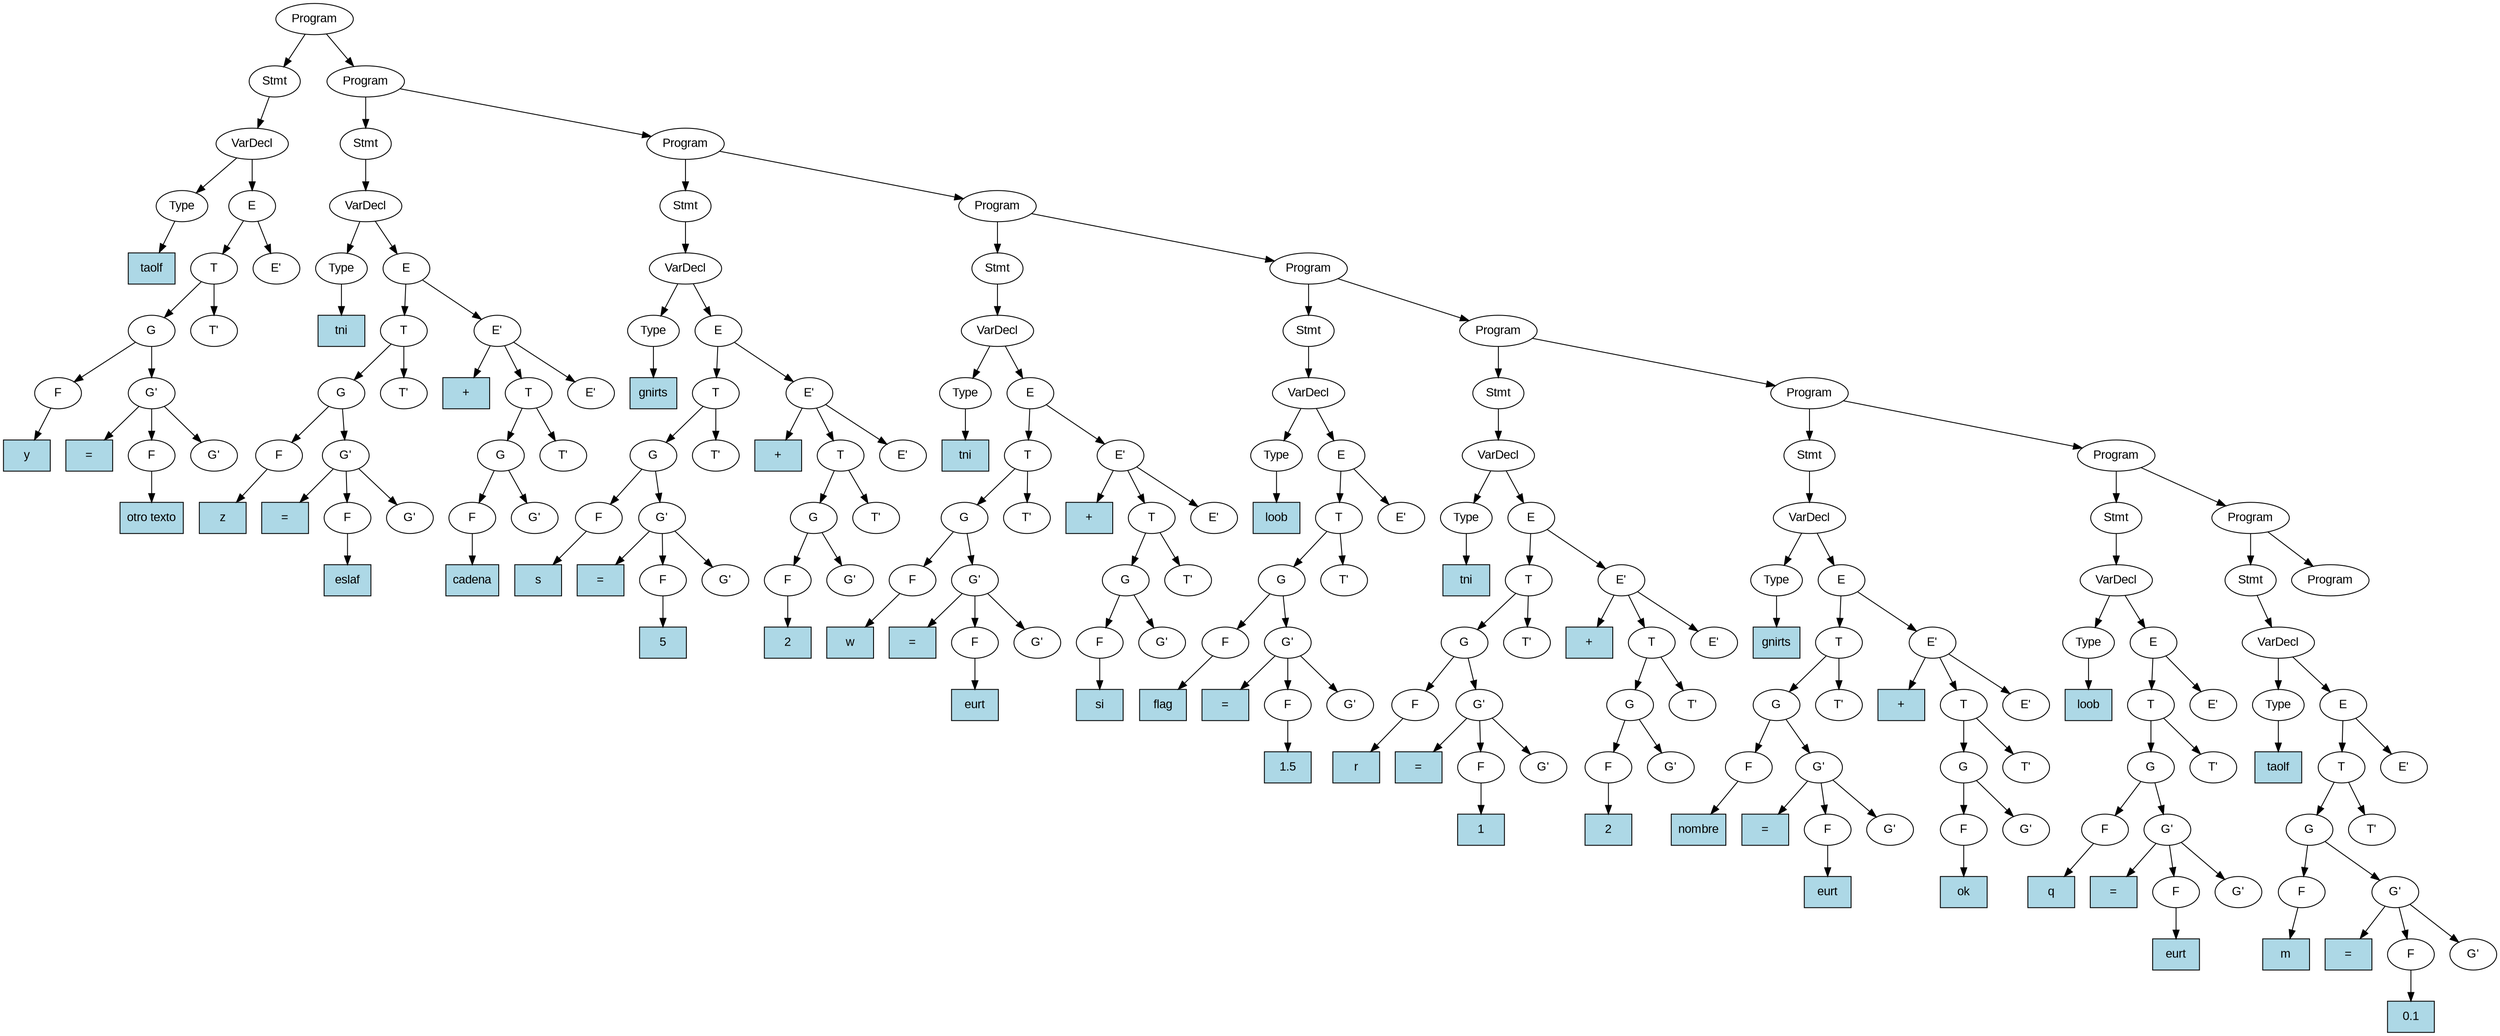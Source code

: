 digraph G {
  node [fontname=Arial];
  node0 [label="Program"];
  node1 [label="Stmt"];
  node0 -> node1;
  node2 [label="VarDecl"];
  node1 -> node2;
  node3 [label="Type"];
  node2 -> node3;
  node4 [label="taolf", style=filled, fillcolor=lightblue, shape=box];
  node3 -> node4;
  node5 [label="E"];
  node2 -> node5;
  node6 [label="T"];
  node5 -> node6;
  node7 [label="G"];
  node6 -> node7;
  node8 [label="F"];
  node7 -> node8;
  node9 [label="y", style=filled, fillcolor=lightblue, shape=box];
  node8 -> node9;
  node10 [label="G'"];
  node7 -> node10;
  node11 [label="=", style=filled, fillcolor=lightblue, shape=box];
  node10 -> node11;
  node12 [label="F"];
  node10 -> node12;
  node13 [label="otro texto", style=filled, fillcolor=lightblue, shape=box];
  node12 -> node13;
  node14 [label="G'"];
  node10 -> node14;
  node15 [label="T'"];
  node6 -> node15;
  node16 [label="E'"];
  node5 -> node16;
  node17 [label="Program"];
  node0 -> node17;
  node18 [label="Stmt"];
  node17 -> node18;
  node19 [label="VarDecl"];
  node18 -> node19;
  node20 [label="Type"];
  node19 -> node20;
  node21 [label="tni", style=filled, fillcolor=lightblue, shape=box];
  node20 -> node21;
  node22 [label="E"];
  node19 -> node22;
  node23 [label="T"];
  node22 -> node23;
  node24 [label="G"];
  node23 -> node24;
  node25 [label="F"];
  node24 -> node25;
  node26 [label="z", style=filled, fillcolor=lightblue, shape=box];
  node25 -> node26;
  node27 [label="G'"];
  node24 -> node27;
  node28 [label="=", style=filled, fillcolor=lightblue, shape=box];
  node27 -> node28;
  node29 [label="F"];
  node27 -> node29;
  node30 [label="eslaf", style=filled, fillcolor=lightblue, shape=box];
  node29 -> node30;
  node31 [label="G'"];
  node27 -> node31;
  node32 [label="T'"];
  node23 -> node32;
  node33 [label="E'"];
  node22 -> node33;
  node34 [label="+", style=filled, fillcolor=lightblue, shape=box];
  node33 -> node34;
  node35 [label="T"];
  node33 -> node35;
  node36 [label="G"];
  node35 -> node36;
  node37 [label="F"];
  node36 -> node37;
  node38 [label="cadena", style=filled, fillcolor=lightblue, shape=box];
  node37 -> node38;
  node39 [label="G'"];
  node36 -> node39;
  node40 [label="T'"];
  node35 -> node40;
  node41 [label="E'"];
  node33 -> node41;
  node42 [label="Program"];
  node17 -> node42;
  node43 [label="Stmt"];
  node42 -> node43;
  node44 [label="VarDecl"];
  node43 -> node44;
  node45 [label="Type"];
  node44 -> node45;
  node46 [label="gnirts", style=filled, fillcolor=lightblue, shape=box];
  node45 -> node46;
  node47 [label="E"];
  node44 -> node47;
  node48 [label="T"];
  node47 -> node48;
  node49 [label="G"];
  node48 -> node49;
  node50 [label="F"];
  node49 -> node50;
  node51 [label="s", style=filled, fillcolor=lightblue, shape=box];
  node50 -> node51;
  node52 [label="G'"];
  node49 -> node52;
  node53 [label="=", style=filled, fillcolor=lightblue, shape=box];
  node52 -> node53;
  node54 [label="F"];
  node52 -> node54;
  node55 [label="5", style=filled, fillcolor=lightblue, shape=box];
  node54 -> node55;
  node56 [label="G'"];
  node52 -> node56;
  node57 [label="T'"];
  node48 -> node57;
  node58 [label="E'"];
  node47 -> node58;
  node59 [label="+", style=filled, fillcolor=lightblue, shape=box];
  node58 -> node59;
  node60 [label="T"];
  node58 -> node60;
  node61 [label="G"];
  node60 -> node61;
  node62 [label="F"];
  node61 -> node62;
  node63 [label="2", style=filled, fillcolor=lightblue, shape=box];
  node62 -> node63;
  node64 [label="G'"];
  node61 -> node64;
  node65 [label="T'"];
  node60 -> node65;
  node66 [label="E'"];
  node58 -> node66;
  node67 [label="Program"];
  node42 -> node67;
  node68 [label="Stmt"];
  node67 -> node68;
  node69 [label="VarDecl"];
  node68 -> node69;
  node70 [label="Type"];
  node69 -> node70;
  node71 [label="tni", style=filled, fillcolor=lightblue, shape=box];
  node70 -> node71;
  node72 [label="E"];
  node69 -> node72;
  node73 [label="T"];
  node72 -> node73;
  node74 [label="G"];
  node73 -> node74;
  node75 [label="F"];
  node74 -> node75;
  node76 [label="w", style=filled, fillcolor=lightblue, shape=box];
  node75 -> node76;
  node77 [label="G'"];
  node74 -> node77;
  node78 [label="=", style=filled, fillcolor=lightblue, shape=box];
  node77 -> node78;
  node79 [label="F"];
  node77 -> node79;
  node80 [label="eurt", style=filled, fillcolor=lightblue, shape=box];
  node79 -> node80;
  node81 [label="G'"];
  node77 -> node81;
  node82 [label="T'"];
  node73 -> node82;
  node83 [label="E'"];
  node72 -> node83;
  node84 [label="+", style=filled, fillcolor=lightblue, shape=box];
  node83 -> node84;
  node85 [label="T"];
  node83 -> node85;
  node86 [label="G"];
  node85 -> node86;
  node87 [label="F"];
  node86 -> node87;
  node88 [label="si", style=filled, fillcolor=lightblue, shape=box];
  node87 -> node88;
  node89 [label="G'"];
  node86 -> node89;
  node90 [label="T'"];
  node85 -> node90;
  node91 [label="E'"];
  node83 -> node91;
  node92 [label="Program"];
  node67 -> node92;
  node93 [label="Stmt"];
  node92 -> node93;
  node94 [label="VarDecl"];
  node93 -> node94;
  node95 [label="Type"];
  node94 -> node95;
  node96 [label="loob", style=filled, fillcolor=lightblue, shape=box];
  node95 -> node96;
  node97 [label="E"];
  node94 -> node97;
  node98 [label="T"];
  node97 -> node98;
  node99 [label="G"];
  node98 -> node99;
  node100 [label="F"];
  node99 -> node100;
  node101 [label="flag", style=filled, fillcolor=lightblue, shape=box];
  node100 -> node101;
  node102 [label="G'"];
  node99 -> node102;
  node103 [label="=", style=filled, fillcolor=lightblue, shape=box];
  node102 -> node103;
  node104 [label="F"];
  node102 -> node104;
  node105 [label="1.5", style=filled, fillcolor=lightblue, shape=box];
  node104 -> node105;
  node106 [label="G'"];
  node102 -> node106;
  node107 [label="T'"];
  node98 -> node107;
  node108 [label="E'"];
  node97 -> node108;
  node109 [label="Program"];
  node92 -> node109;
  node110 [label="Stmt"];
  node109 -> node110;
  node111 [label="VarDecl"];
  node110 -> node111;
  node112 [label="Type"];
  node111 -> node112;
  node113 [label="tni", style=filled, fillcolor=lightblue, shape=box];
  node112 -> node113;
  node114 [label="E"];
  node111 -> node114;
  node115 [label="T"];
  node114 -> node115;
  node116 [label="G"];
  node115 -> node116;
  node117 [label="F"];
  node116 -> node117;
  node118 [label="r", style=filled, fillcolor=lightblue, shape=box];
  node117 -> node118;
  node119 [label="G'"];
  node116 -> node119;
  node120 [label="=", style=filled, fillcolor=lightblue, shape=box];
  node119 -> node120;
  node121 [label="F"];
  node119 -> node121;
  node122 [label="1", style=filled, fillcolor=lightblue, shape=box];
  node121 -> node122;
  node123 [label="G'"];
  node119 -> node123;
  node124 [label="T'"];
  node115 -> node124;
  node125 [label="E'"];
  node114 -> node125;
  node126 [label="+", style=filled, fillcolor=lightblue, shape=box];
  node125 -> node126;
  node127 [label="T"];
  node125 -> node127;
  node128 [label="G"];
  node127 -> node128;
  node129 [label="F"];
  node128 -> node129;
  node130 [label="2", style=filled, fillcolor=lightblue, shape=box];
  node129 -> node130;
  node131 [label="G'"];
  node128 -> node131;
  node132 [label="T'"];
  node127 -> node132;
  node133 [label="E'"];
  node125 -> node133;
  node134 [label="Program"];
  node109 -> node134;
  node135 [label="Stmt"];
  node134 -> node135;
  node136 [label="VarDecl"];
  node135 -> node136;
  node137 [label="Type"];
  node136 -> node137;
  node138 [label="gnirts", style=filled, fillcolor=lightblue, shape=box];
  node137 -> node138;
  node139 [label="E"];
  node136 -> node139;
  node140 [label="T"];
  node139 -> node140;
  node141 [label="G"];
  node140 -> node141;
  node142 [label="F"];
  node141 -> node142;
  node143 [label="nombre", style=filled, fillcolor=lightblue, shape=box];
  node142 -> node143;
  node144 [label="G'"];
  node141 -> node144;
  node145 [label="=", style=filled, fillcolor=lightblue, shape=box];
  node144 -> node145;
  node146 [label="F"];
  node144 -> node146;
  node147 [label="eurt", style=filled, fillcolor=lightblue, shape=box];
  node146 -> node147;
  node148 [label="G'"];
  node144 -> node148;
  node149 [label="T'"];
  node140 -> node149;
  node150 [label="E'"];
  node139 -> node150;
  node151 [label="+", style=filled, fillcolor=lightblue, shape=box];
  node150 -> node151;
  node152 [label="T"];
  node150 -> node152;
  node153 [label="G"];
  node152 -> node153;
  node154 [label="F"];
  node153 -> node154;
  node155 [label="ok", style=filled, fillcolor=lightblue, shape=box];
  node154 -> node155;
  node156 [label="G'"];
  node153 -> node156;
  node157 [label="T'"];
  node152 -> node157;
  node158 [label="E'"];
  node150 -> node158;
  node159 [label="Program"];
  node134 -> node159;
  node160 [label="Stmt"];
  node159 -> node160;
  node161 [label="VarDecl"];
  node160 -> node161;
  node162 [label="Type"];
  node161 -> node162;
  node163 [label="loob", style=filled, fillcolor=lightblue, shape=box];
  node162 -> node163;
  node164 [label="E"];
  node161 -> node164;
  node165 [label="T"];
  node164 -> node165;
  node166 [label="G"];
  node165 -> node166;
  node167 [label="F"];
  node166 -> node167;
  node168 [label="q", style=filled, fillcolor=lightblue, shape=box];
  node167 -> node168;
  node169 [label="G'"];
  node166 -> node169;
  node170 [label="=", style=filled, fillcolor=lightblue, shape=box];
  node169 -> node170;
  node171 [label="F"];
  node169 -> node171;
  node172 [label="eurt", style=filled, fillcolor=lightblue, shape=box];
  node171 -> node172;
  node173 [label="G'"];
  node169 -> node173;
  node174 [label="T'"];
  node165 -> node174;
  node175 [label="E'"];
  node164 -> node175;
  node176 [label="Program"];
  node159 -> node176;
  node177 [label="Stmt"];
  node176 -> node177;
  node178 [label="VarDecl"];
  node177 -> node178;
  node179 [label="Type"];
  node178 -> node179;
  node180 [label="taolf", style=filled, fillcolor=lightblue, shape=box];
  node179 -> node180;
  node181 [label="E"];
  node178 -> node181;
  node182 [label="T"];
  node181 -> node182;
  node183 [label="G"];
  node182 -> node183;
  node184 [label="F"];
  node183 -> node184;
  node185 [label="m", style=filled, fillcolor=lightblue, shape=box];
  node184 -> node185;
  node186 [label="G'"];
  node183 -> node186;
  node187 [label="=", style=filled, fillcolor=lightblue, shape=box];
  node186 -> node187;
  node188 [label="F"];
  node186 -> node188;
  node189 [label="0.1", style=filled, fillcolor=lightblue, shape=box];
  node188 -> node189;
  node190 [label="G'"];
  node186 -> node190;
  node191 [label="T'"];
  node182 -> node191;
  node192 [label="E'"];
  node181 -> node192;
  node193 [label="Program"];
  node176 -> node193;
}